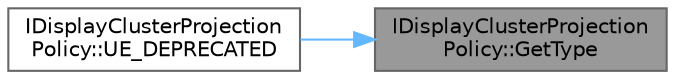 digraph "IDisplayClusterProjectionPolicy::GetType"
{
 // INTERACTIVE_SVG=YES
 // LATEX_PDF_SIZE
  bgcolor="transparent";
  edge [fontname=Helvetica,fontsize=10,labelfontname=Helvetica,labelfontsize=10];
  node [fontname=Helvetica,fontsize=10,shape=box,height=0.2,width=0.4];
  rankdir="RL";
  Node1 [id="Node000001",label="IDisplayClusterProjection\lPolicy::GetType",height=0.2,width=0.4,color="gray40", fillcolor="grey60", style="filled", fontcolor="black",tooltip="Return projection policy type."];
  Node1 -> Node2 [id="edge1_Node000001_Node000002",dir="back",color="steelblue1",style="solid",tooltip=" "];
  Node2 [id="Node000002",label="IDisplayClusterProjection\lPolicy::UE_DEPRECATED",height=0.2,width=0.4,color="grey40", fillcolor="white", style="filled",URL="$df/db6/classIDisplayClusterProjectionPolicy.html#a215fd7c3ba8598f86b5ff26f1fe2c3fe",tooltip="Return projection policy type."];
}
